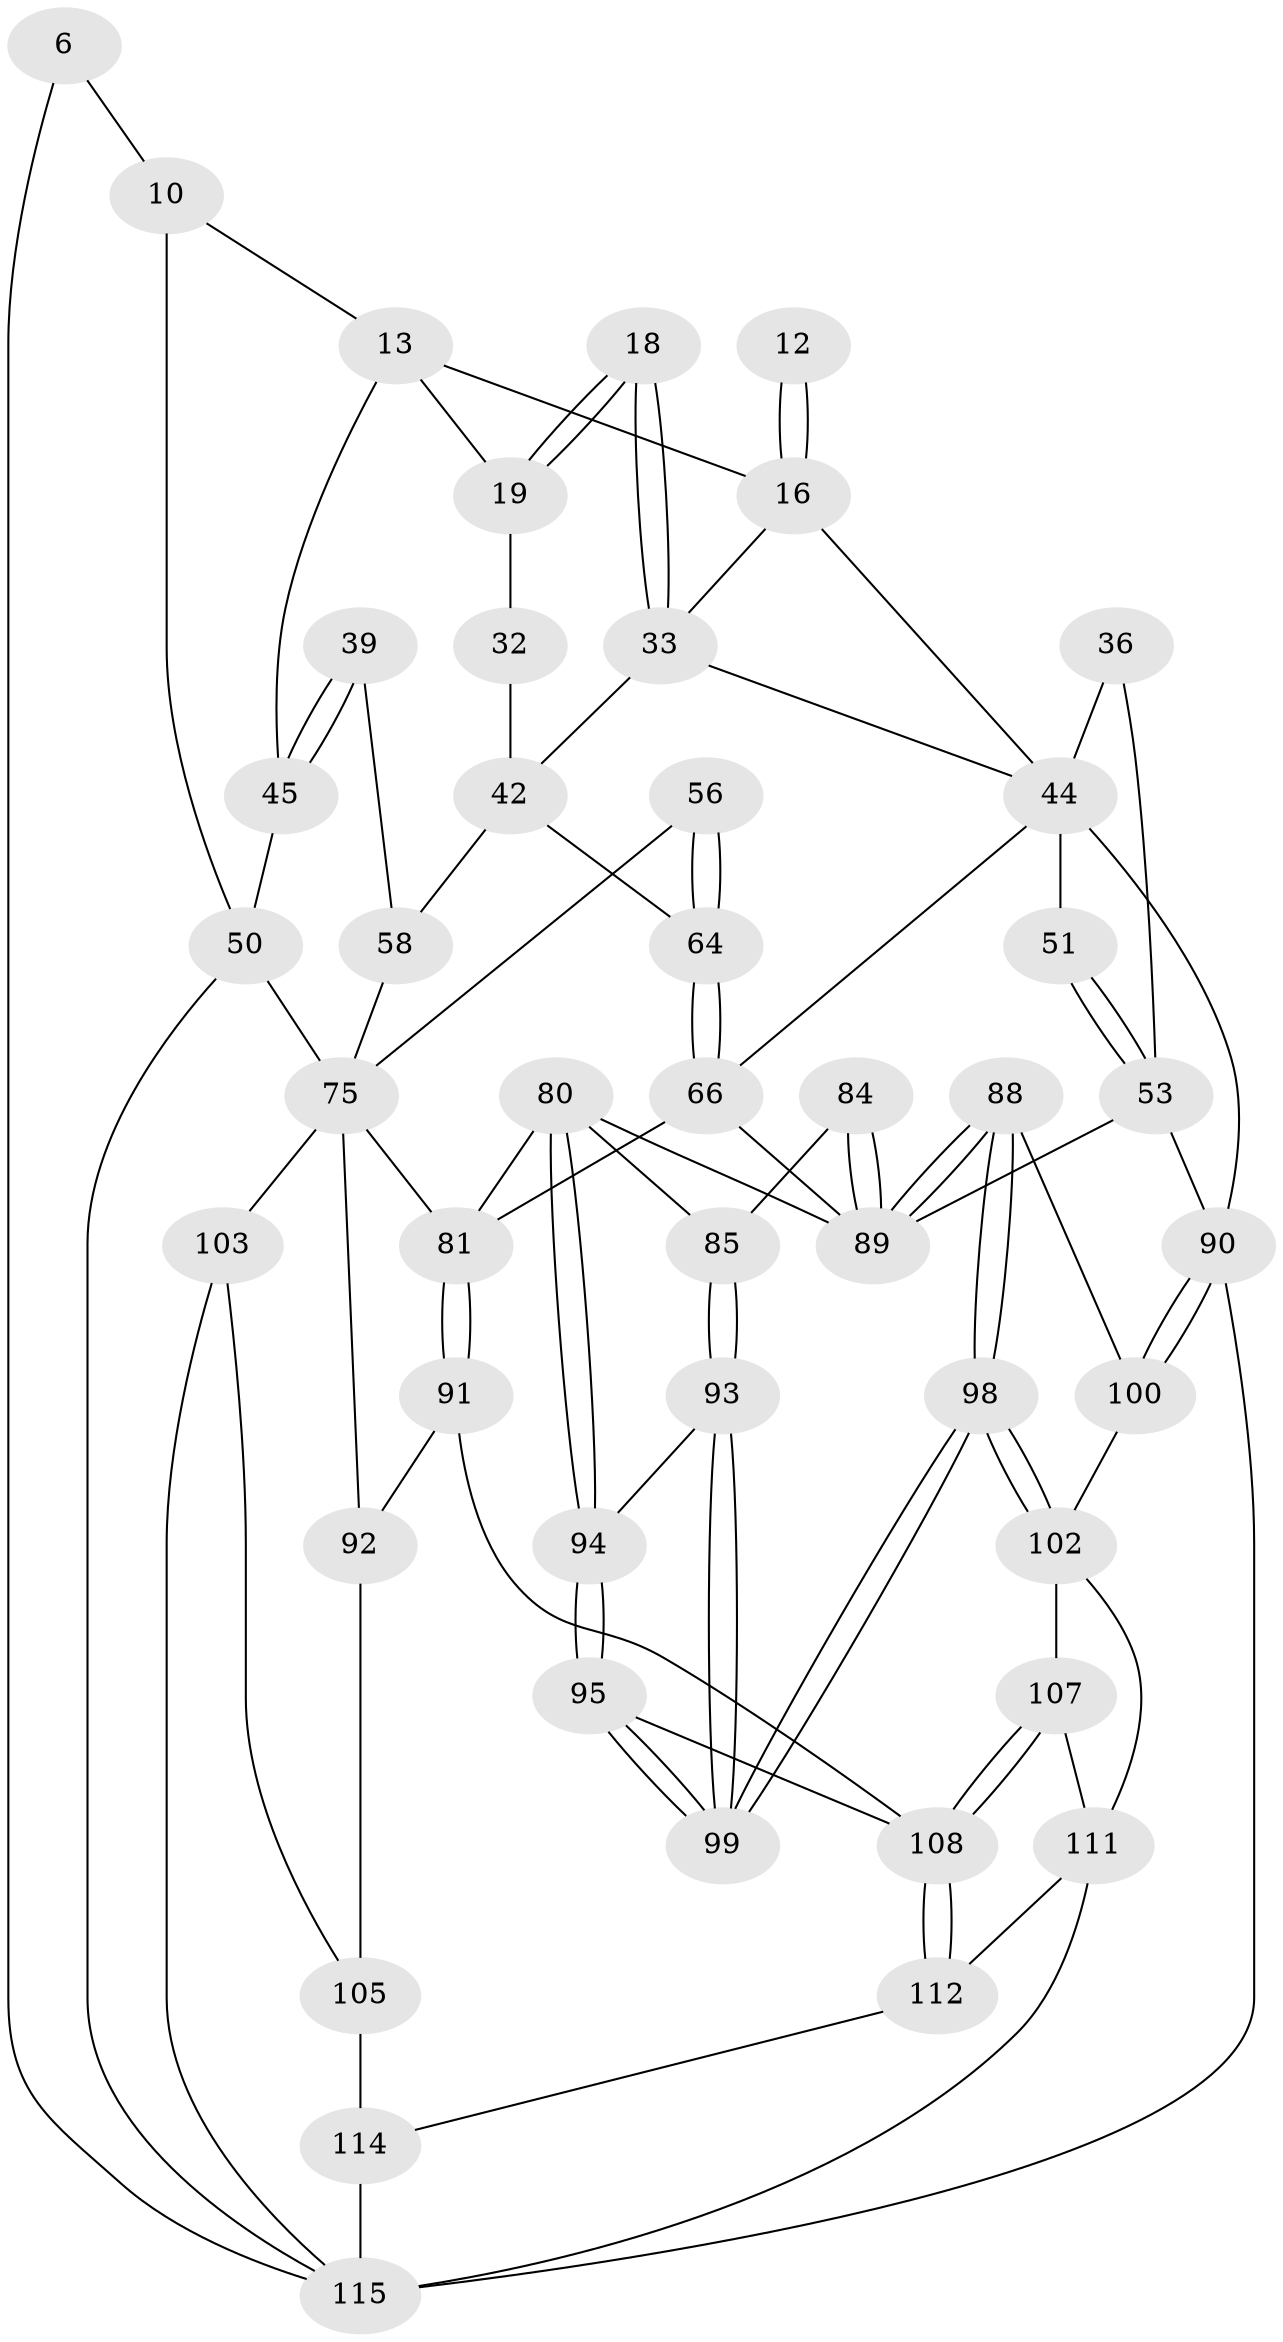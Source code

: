 // original degree distribution, {3: 0.02608695652173913, 4: 0.21739130434782608, 5: 0.5478260869565217, 6: 0.20869565217391303}
// Generated by graph-tools (version 1.1) at 2025/05/03/04/25 22:05:19]
// undirected, 46 vertices, 97 edges
graph export_dot {
graph [start="1"]
  node [color=gray90,style=filled];
  6 [pos="+0.021410536126393688+0"];
  10 [pos="+0.046278742331443204+0.05328321714090507",super="+9"];
  12 [pos="+0.4200713659034148+0.06324838414397092"];
  13 [pos="+0.2191492322218593+0.1389741457869536",super="+8"];
  16 [pos="+0.5924815246813684+0",super="+2+7"];
  18 [pos="+0.4581344958891963+0.21872606387474874"];
  19 [pos="+0.4049675564879042+0.19057400007307793",super="+15"];
  32 [pos="+0.357474894442438+0.19941778724308723",super="+31"];
  33 [pos="+0.485740457292455+0.260987225749385",super="+23+17"];
  36 [pos="+0.8255646201773313+0.24289113573447596",super="+26"];
  39 [pos="+0.16838600204290324+0.348756379370902"];
  42 [pos="+0.3613907720795973+0.3262187695094961",super="+35+37"];
  44 [pos="+0.6831481243469775+0.37441525329472286",super="+22+21+20"];
  45 [pos="+0.1309939468899679+0.386903507416537",super="+30+29"];
  50 [pos="+0+0.4038820438104041",super="+25+11+24+49"];
  51 [pos="+0.9307643650481174+0.39577876655026734",super="+43"];
  53 [pos="+0.9881080402792576+0.47348540849286735",super="+52+41"];
  56 [pos="+0.3903254800122077+0.4581122938104433"];
  58 [pos="+0.26367033880282453+0.5116373077801692",super="+55"];
  64 [pos="+0.5121922148115059+0.5258508320657089",super="+47+48"];
  66 [pos="+0.5134499099786807+0.5394239362947677",super="+65"];
  75 [pos="+0.22585247065475653+0.7178478517304423",super="+72+68+74"];
  80 [pos="+0.54416649339492+0.6486109933810686",super="+79"];
  81 [pos="+0.5176217591099572+0.6387785370403462",super="+67"];
  84 [pos="+0.7379772124292623+0.6870721428542195"];
  85 [pos="+0.6999817946650797+0.6883730236075366"];
  88 [pos="+0.8361827600415114+0.7107579719637864"];
  89 [pos="+0.8264452605795802+0.6950660589257904",super="+83"];
  90 [pos="+1+0.9435835626076525",super="+4+86"];
  91 [pos="+0.365464276459007+0.7582009049253776"];
  92 [pos="+0.3211315092289411+0.7442123542181966",super="+77"];
  93 [pos="+0.671468648108677+0.7276868711174437"];
  94 [pos="+0.6312178260816171+0.7543840755353008"];
  95 [pos="+0.6270935316143885+0.7684734005580264"];
  98 [pos="+0.8268616673699499+0.8305664843200946"];
  99 [pos="+0.8077731661632619+0.8189538939882053"];
  100 [pos="+0.8582776782622012+0.8930015204670034",super="+87"];
  102 [pos="+0.8311666097141183+0.8540765695830692",super="+101"];
  103 [pos="+0.03597198882940898+0.7448024360554464",super="+76+70"];
  105 [pos="+0.040483354725119235+0.7565595016942068",super="+104"];
  107 [pos="+0.624258674268055+0.8518676685924013",super="+106"];
  108 [pos="+0.470175591012652+0.9620215347473996",super="+97"];
  111 [pos="+0.7020244983982363+0.9202212246169703",super="+110"];
  112 [pos="+0.4701857198801859+0.9864703967433615"];
  114 [pos="+0.11780340211627914+1",super="+109+113"];
  115 [pos="+0.7640461421418683+1",super="+71"];
  6 -- 10;
  6 -- 115;
  10 -- 50 [weight=2];
  10 -- 13;
  12 -- 16 [weight=2];
  12 -- 16;
  13 -- 19;
  13 -- 45;
  13 -- 16;
  16 -- 44;
  16 -- 33;
  18 -- 19;
  18 -- 19;
  18 -- 33 [weight=2];
  18 -- 33;
  19 -- 32 [weight=2];
  32 -- 42 [weight=2];
  33 -- 44;
  33 -- 42;
  36 -- 44 [weight=2];
  36 -- 53 [weight=2];
  39 -- 45 [weight=2];
  39 -- 45;
  39 -- 58;
  42 -- 64;
  42 -- 58 [weight=2];
  44 -- 90;
  44 -- 51;
  44 -- 66;
  45 -- 50 [weight=2];
  50 -- 115;
  50 -- 75 [weight=2];
  51 -- 53 [weight=3];
  51 -- 53;
  53 -- 90 [weight=2];
  53 -- 89;
  56 -- 64 [weight=2];
  56 -- 64;
  56 -- 75;
  58 -- 75 [weight=3];
  64 -- 66 [weight=2];
  64 -- 66;
  66 -- 89 [weight=2];
  66 -- 81;
  75 -- 103 [weight=3];
  75 -- 92 [weight=2];
  75 -- 81;
  80 -- 81;
  80 -- 94;
  80 -- 94;
  80 -- 85;
  80 -- 89;
  81 -- 91;
  81 -- 91;
  84 -- 85;
  84 -- 89 [weight=2];
  84 -- 89;
  85 -- 93;
  85 -- 93;
  88 -- 89;
  88 -- 89;
  88 -- 98;
  88 -- 98;
  88 -- 100;
  90 -- 100 [weight=2];
  90 -- 100;
  90 -- 115 [weight=2];
  91 -- 92;
  91 -- 108;
  92 -- 105;
  93 -- 94;
  93 -- 99;
  93 -- 99;
  94 -- 95;
  94 -- 95;
  95 -- 99;
  95 -- 99;
  95 -- 108;
  98 -- 99;
  98 -- 99;
  98 -- 102;
  98 -- 102;
  100 -- 102;
  102 -- 107;
  102 -- 111;
  103 -- 105;
  103 -- 115;
  105 -- 114 [weight=2];
  107 -- 108 [weight=2];
  107 -- 108;
  107 -- 111;
  108 -- 112;
  108 -- 112;
  111 -- 112;
  111 -- 115;
  112 -- 114;
  114 -- 115 [weight=2];
}
